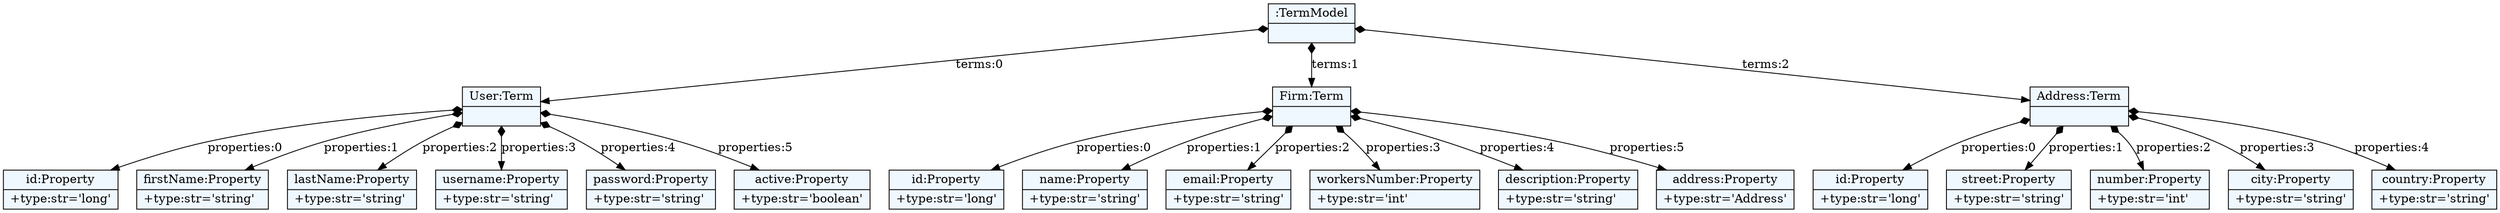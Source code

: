 
    digraph textX {
    fontname = "Bitstream Vera Sans"
    fontsize = 8
    node[
        shape=record,
        style=filled,
        fillcolor=aliceblue
    ]
    nodesep = 0.3
    edge[dir=black,arrowtail=empty]


2966853391864 -> 2966853393936 [label="terms:0" arrowtail=diamond dir=both]
2966853393936 -> 2966853435632 [label="properties:0" arrowtail=diamond dir=both]
2966853435632[label="{id:Property|+type:str='long'\l}"]
2966853393936 -> 2966853435744 [label="properties:1" arrowtail=diamond dir=both]
2966853435744[label="{firstName:Property|+type:str='string'\l}"]
2966853393936 -> 2966853435800 [label="properties:2" arrowtail=diamond dir=both]
2966853435800[label="{lastName:Property|+type:str='string'\l}"]
2966853393936 -> 2966853435856 [label="properties:3" arrowtail=diamond dir=both]
2966853435856[label="{username:Property|+type:str='string'\l}"]
2966853393936 -> 2966853435912 [label="properties:4" arrowtail=diamond dir=both]
2966853435912[label="{password:Property|+type:str='string'\l}"]
2966853393936 -> 2966853435968 [label="properties:5" arrowtail=diamond dir=both]
2966853435968[label="{active:Property|+type:str='boolean'\l}"]
2966853393936[label="{User:Term|}"]
2966853391864 -> 2966853392368 [label="terms:1" arrowtail=diamond dir=both]
2966853392368 -> 2966853392032 [label="properties:0" arrowtail=diamond dir=both]
2966853392032[label="{id:Property|+type:str='long'\l}"]
2966853392368 -> 2966853391416 [label="properties:1" arrowtail=diamond dir=both]
2966853391416[label="{name:Property|+type:str='string'\l}"]
2966853392368 -> 2966853390576 [label="properties:2" arrowtail=diamond dir=both]
2966853390576[label="{email:Property|+type:str='string'\l}"]
2966853392368 -> 2966853320888 [label="properties:3" arrowtail=diamond dir=both]
2966853320888[label="{workersNumber:Property|+type:str='int'\l}"]
2966853392368 -> 2966853244576 [label="properties:4" arrowtail=diamond dir=both]
2966853244576[label="{description:Property|+type:str='string'\l}"]
2966853392368 -> 2966853435576 [label="properties:5" arrowtail=diamond dir=both]
2966853435576[label="{address:Property|+type:str='Address'\l}"]
2966853392368[label="{Firm:Term|}"]
2966853391864 -> 2966853392200 [label="terms:2" arrowtail=diamond dir=both]
2966853392200 -> 2966853435688 [label="properties:0" arrowtail=diamond dir=both]
2966853435688[label="{id:Property|+type:str='long'\l}"]
2966853392200 -> 2966853436136 [label="properties:1" arrowtail=diamond dir=both]
2966853436136[label="{street:Property|+type:str='string'\l}"]
2966853392200 -> 2966853436080 [label="properties:2" arrowtail=diamond dir=both]
2966853436080[label="{number:Property|+type:str='int'\l}"]
2966853392200 -> 2966853436192 [label="properties:3" arrowtail=diamond dir=both]
2966853436192[label="{city:Property|+type:str='string'\l}"]
2966853392200 -> 2966853436248 [label="properties:4" arrowtail=diamond dir=both]
2966853436248[label="{country:Property|+type:str='string'\l}"]
2966853392200[label="{Address:Term|}"]
2966853391864[label="{:TermModel|}"]

}
